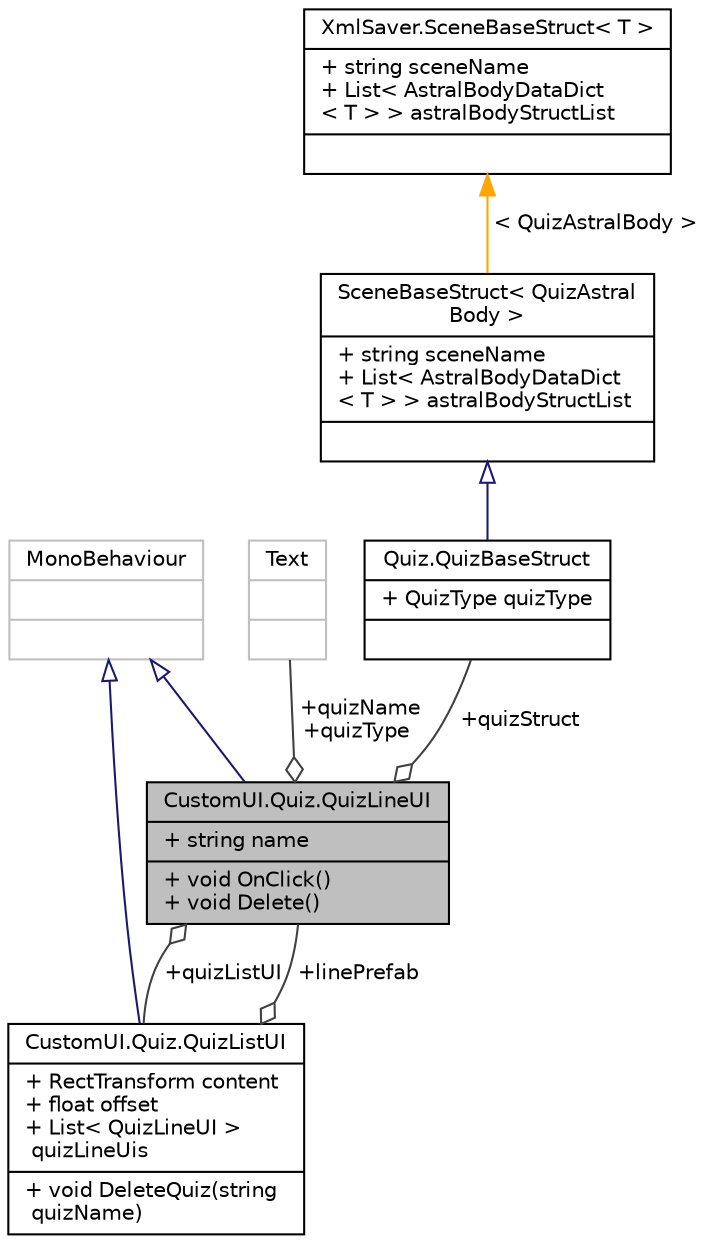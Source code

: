digraph "CustomUI.Quiz.QuizLineUI"
{
 // INTERACTIVE_SVG=YES
 // LATEX_PDF_SIZE
  edge [fontname="Helvetica",fontsize="10",labelfontname="Helvetica",labelfontsize="10"];
  node [fontname="Helvetica",fontsize="10",shape=record];
  Node1 [label="{CustomUI.Quiz.QuizLineUI\n|+ string name\l|+ void OnClick()\l+ void Delete()\l}",height=0.2,width=0.4,color="black", fillcolor="grey75", style="filled", fontcolor="black",tooltip=" "];
  Node2 -> Node1 [dir="back",color="midnightblue",fontsize="10",style="solid",arrowtail="onormal",fontname="Helvetica"];
  Node2 [label="{MonoBehaviour\n||}",height=0.2,width=0.4,color="grey75", fillcolor="white", style="filled",tooltip=" "];
  Node3 -> Node1 [color="grey25",fontsize="10",style="solid",label=" +quizName\n+quizType" ,arrowhead="odiamond",fontname="Helvetica"];
  Node3 [label="{Text\n||}",height=0.2,width=0.4,color="grey75", fillcolor="white", style="filled",tooltip=" "];
  Node4 -> Node1 [color="grey25",fontsize="10",style="solid",label=" +quizListUI" ,arrowhead="odiamond",fontname="Helvetica"];
  Node4 [label="{CustomUI.Quiz.QuizListUI\n|+ RectTransform content\l+ float offset\l+ List\< QuizLineUI \>\l quizLineUis\l|+ void DeleteQuiz(string\l quizName)\l}",height=0.2,width=0.4,color="black", fillcolor="white", style="filled",URL="$class_custom_u_i_1_1_quiz_1_1_quiz_list_u_i.html",tooltip=" "];
  Node2 -> Node4 [dir="back",color="midnightblue",fontsize="10",style="solid",arrowtail="onormal",fontname="Helvetica"];
  Node1 -> Node4 [color="grey25",fontsize="10",style="solid",label=" +linePrefab" ,arrowhead="odiamond",fontname="Helvetica"];
  Node5 -> Node1 [color="grey25",fontsize="10",style="solid",label=" +quizStruct" ,arrowhead="odiamond",fontname="Helvetica"];
  Node5 [label="{Quiz.QuizBaseStruct\n|+ QuizType quizType\l|}",height=0.2,width=0.4,color="black", fillcolor="white", style="filled",URL="$class_quiz_1_1_quiz_base_struct.html",tooltip="问题信息存储"];
  Node6 -> Node5 [dir="back",color="midnightblue",fontsize="10",style="solid",arrowtail="onormal",fontname="Helvetica"];
  Node6 [label="{SceneBaseStruct\< QuizAstral\lBody \>\n|+ string sceneName\l+ List\< AstralBodyDataDict\l\< T \> \> astralBodyStructList\l|}",height=0.2,width=0.4,color="black", fillcolor="white", style="filled",URL="$class_xml_saver_1_1_scene_base_struct.html",tooltip=" "];
  Node7 -> Node6 [dir="back",color="orange",fontsize="10",style="solid",label=" \< QuizAstralBody \>" ,fontname="Helvetica"];
  Node7 [label="{XmlSaver.SceneBaseStruct\< T \>\n|+ string sceneName\l+ List\< AstralBodyDataDict\l\< T \> \> astralBodyStructList\l|}",height=0.2,width=0.4,color="black", fillcolor="white", style="filled",URL="$class_xml_saver_1_1_scene_base_struct.html",tooltip="场景信息存储"];
}
